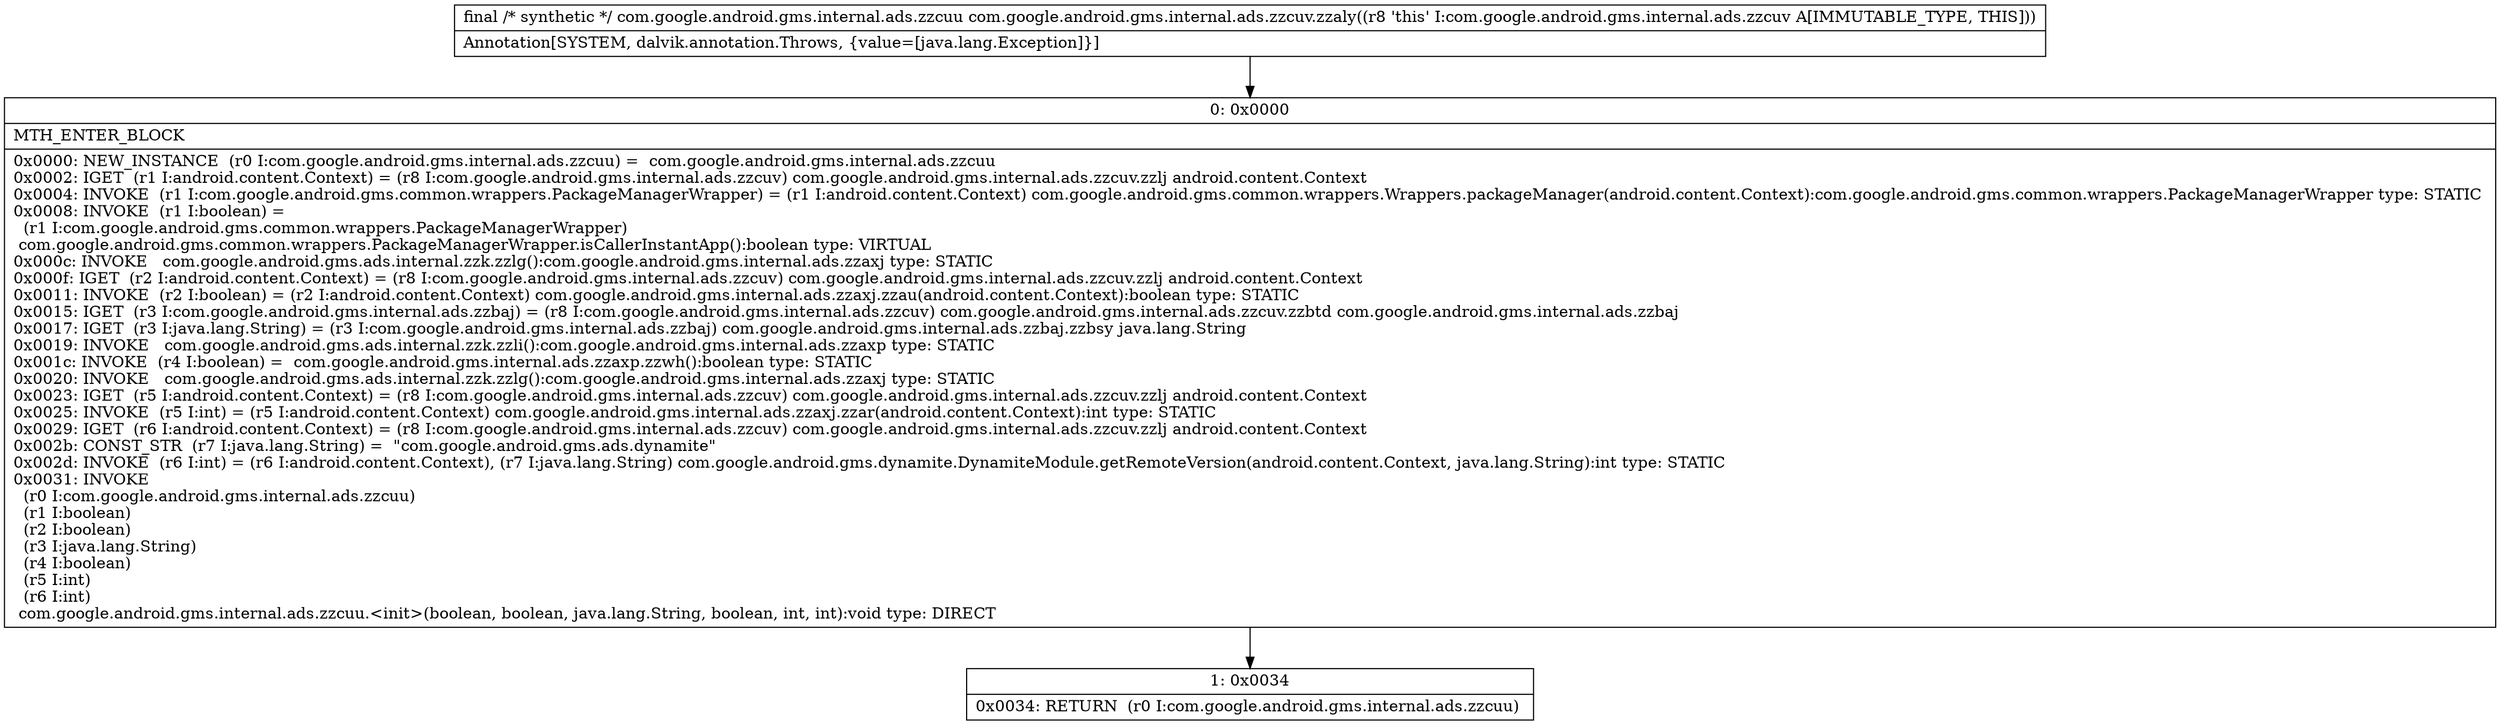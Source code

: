 digraph "CFG forcom.google.android.gms.internal.ads.zzcuv.zzaly()Lcom\/google\/android\/gms\/internal\/ads\/zzcuu;" {
Node_0 [shape=record,label="{0\:\ 0x0000|MTH_ENTER_BLOCK\l|0x0000: NEW_INSTANCE  (r0 I:com.google.android.gms.internal.ads.zzcuu) =  com.google.android.gms.internal.ads.zzcuu \l0x0002: IGET  (r1 I:android.content.Context) = (r8 I:com.google.android.gms.internal.ads.zzcuv) com.google.android.gms.internal.ads.zzcuv.zzlj android.content.Context \l0x0004: INVOKE  (r1 I:com.google.android.gms.common.wrappers.PackageManagerWrapper) = (r1 I:android.content.Context) com.google.android.gms.common.wrappers.Wrappers.packageManager(android.content.Context):com.google.android.gms.common.wrappers.PackageManagerWrapper type: STATIC \l0x0008: INVOKE  (r1 I:boolean) = \l  (r1 I:com.google.android.gms.common.wrappers.PackageManagerWrapper)\l com.google.android.gms.common.wrappers.PackageManagerWrapper.isCallerInstantApp():boolean type: VIRTUAL \l0x000c: INVOKE   com.google.android.gms.ads.internal.zzk.zzlg():com.google.android.gms.internal.ads.zzaxj type: STATIC \l0x000f: IGET  (r2 I:android.content.Context) = (r8 I:com.google.android.gms.internal.ads.zzcuv) com.google.android.gms.internal.ads.zzcuv.zzlj android.content.Context \l0x0011: INVOKE  (r2 I:boolean) = (r2 I:android.content.Context) com.google.android.gms.internal.ads.zzaxj.zzau(android.content.Context):boolean type: STATIC \l0x0015: IGET  (r3 I:com.google.android.gms.internal.ads.zzbaj) = (r8 I:com.google.android.gms.internal.ads.zzcuv) com.google.android.gms.internal.ads.zzcuv.zzbtd com.google.android.gms.internal.ads.zzbaj \l0x0017: IGET  (r3 I:java.lang.String) = (r3 I:com.google.android.gms.internal.ads.zzbaj) com.google.android.gms.internal.ads.zzbaj.zzbsy java.lang.String \l0x0019: INVOKE   com.google.android.gms.ads.internal.zzk.zzli():com.google.android.gms.internal.ads.zzaxp type: STATIC \l0x001c: INVOKE  (r4 I:boolean) =  com.google.android.gms.internal.ads.zzaxp.zzwh():boolean type: STATIC \l0x0020: INVOKE   com.google.android.gms.ads.internal.zzk.zzlg():com.google.android.gms.internal.ads.zzaxj type: STATIC \l0x0023: IGET  (r5 I:android.content.Context) = (r8 I:com.google.android.gms.internal.ads.zzcuv) com.google.android.gms.internal.ads.zzcuv.zzlj android.content.Context \l0x0025: INVOKE  (r5 I:int) = (r5 I:android.content.Context) com.google.android.gms.internal.ads.zzaxj.zzar(android.content.Context):int type: STATIC \l0x0029: IGET  (r6 I:android.content.Context) = (r8 I:com.google.android.gms.internal.ads.zzcuv) com.google.android.gms.internal.ads.zzcuv.zzlj android.content.Context \l0x002b: CONST_STR  (r7 I:java.lang.String) =  \"com.google.android.gms.ads.dynamite\" \l0x002d: INVOKE  (r6 I:int) = (r6 I:android.content.Context), (r7 I:java.lang.String) com.google.android.gms.dynamite.DynamiteModule.getRemoteVersion(android.content.Context, java.lang.String):int type: STATIC \l0x0031: INVOKE  \l  (r0 I:com.google.android.gms.internal.ads.zzcuu)\l  (r1 I:boolean)\l  (r2 I:boolean)\l  (r3 I:java.lang.String)\l  (r4 I:boolean)\l  (r5 I:int)\l  (r6 I:int)\l com.google.android.gms.internal.ads.zzcuu.\<init\>(boolean, boolean, java.lang.String, boolean, int, int):void type: DIRECT \l}"];
Node_1 [shape=record,label="{1\:\ 0x0034|0x0034: RETURN  (r0 I:com.google.android.gms.internal.ads.zzcuu) \l}"];
MethodNode[shape=record,label="{final \/* synthetic *\/ com.google.android.gms.internal.ads.zzcuu com.google.android.gms.internal.ads.zzcuv.zzaly((r8 'this' I:com.google.android.gms.internal.ads.zzcuv A[IMMUTABLE_TYPE, THIS]))  | Annotation[SYSTEM, dalvik.annotation.Throws, \{value=[java.lang.Exception]\}]\l}"];
MethodNode -> Node_0;
Node_0 -> Node_1;
}

